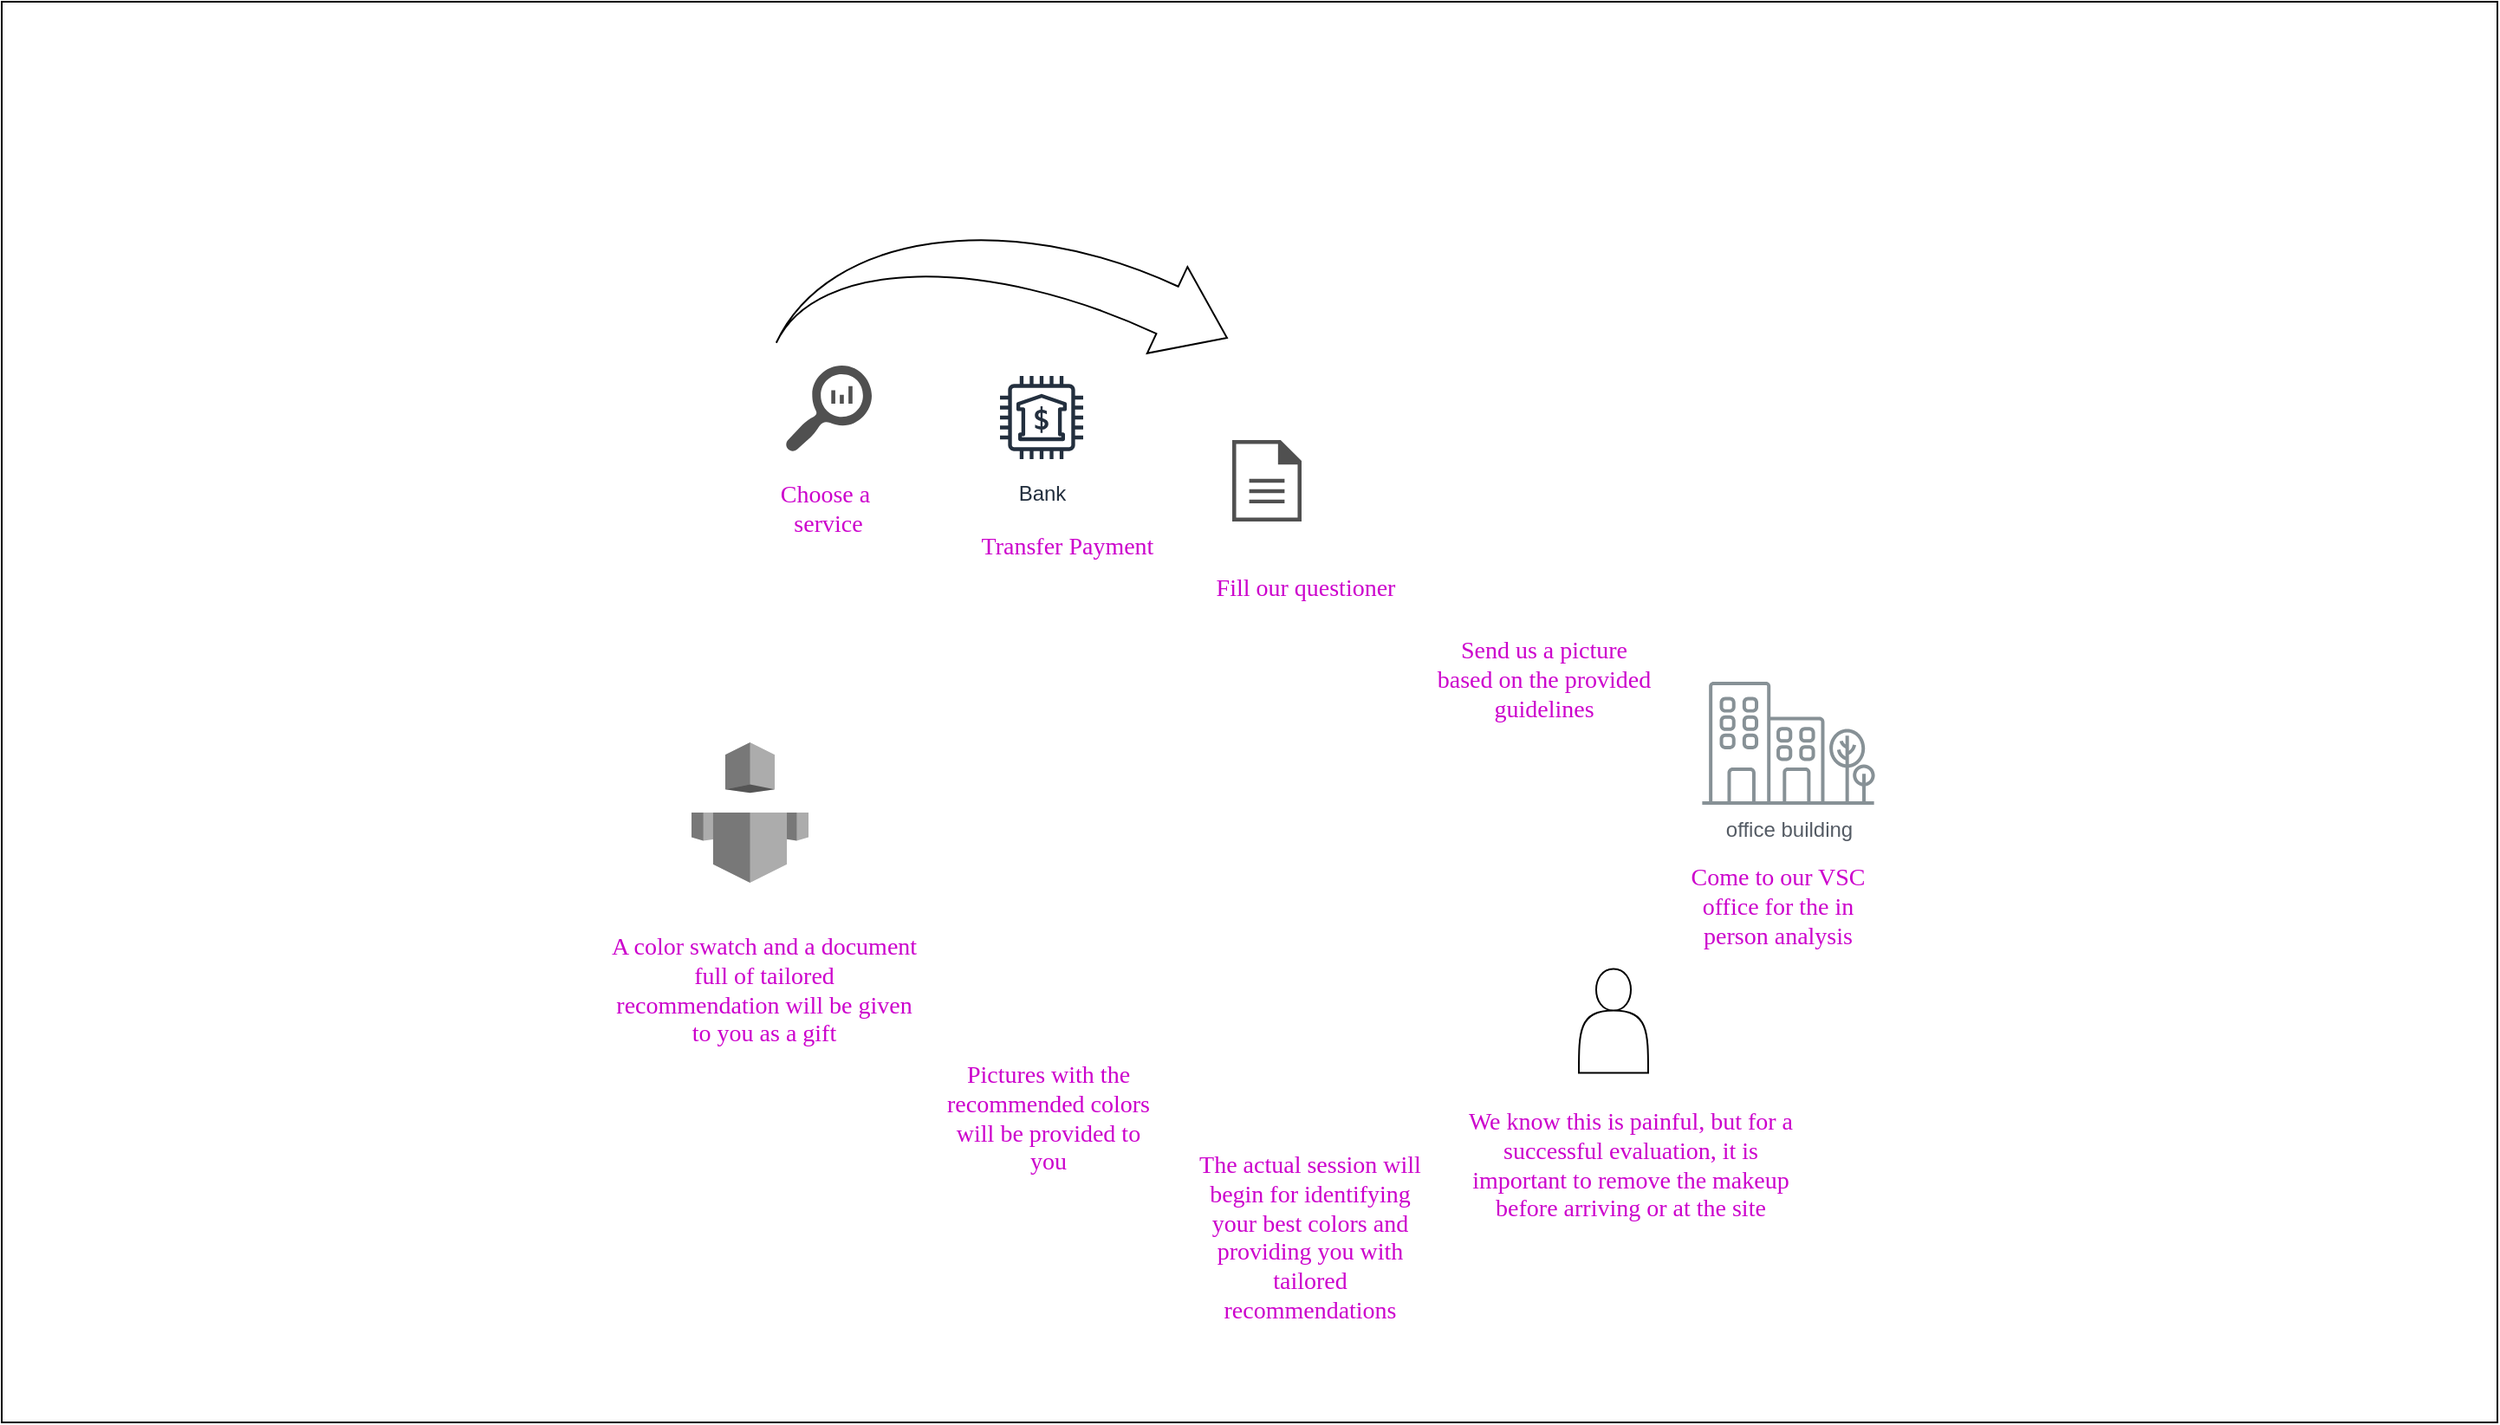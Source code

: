 <mxfile version="24.4.4" type="device">
  <diagram name="Page-1" id="N-wSMDdOLOSTBHaaTA4y">
    <mxGraphModel dx="2612" dy="2225" grid="1" gridSize="10" guides="1" tooltips="1" connect="1" arrows="1" fold="1" page="1" pageScale="1" pageWidth="850" pageHeight="1100" math="0" shadow="0">
      <root>
        <mxCell id="0" />
        <mxCell id="1" parent="0" />
        <mxCell id="Vwv_NTBLOGHmw_-FmrzE-19" value="" style="rounded=0;whiteSpace=wrap;html=1;" parent="1" vertex="1">
          <mxGeometry x="-810" y="-80" width="1440" height="820" as="geometry" />
        </mxCell>
        <mxCell id="Vwv_NTBLOGHmw_-FmrzE-20" value="office building" style="sketch=0;outlineConnect=0;gradientColor=none;fontColor=#545B64;strokeColor=none;fillColor=#879196;dashed=0;verticalLabelPosition=bottom;verticalAlign=top;align=center;html=1;fontSize=12;fontStyle=0;aspect=fixed;shape=mxgraph.aws4.illustration_office_building;pointerEvents=1" parent="1" vertex="1">
          <mxGeometry x="171" y="312.5" width="100" height="71" as="geometry" />
        </mxCell>
        <mxCell id="Vwv_NTBLOGHmw_-FmrzE-21" value="Come to our VSC office for the in person analysis" style="text;html=1;align=center;verticalAlign=top;whiteSpace=wrap;rounded=0;fontSize=14;fontFamily=Comic Sans MS;fontColor=#CC00CC;" parent="1" vertex="1">
          <mxGeometry x="150" y="410.5" width="130" height="40" as="geometry" />
        </mxCell>
        <mxCell id="Vwv_NTBLOGHmw_-FmrzE-22" value="" style="shape=actor;whiteSpace=wrap;html=1;" parent="1" vertex="1">
          <mxGeometry x="100" y="478.25" width="40" height="60" as="geometry" />
        </mxCell>
        <mxCell id="Vwv_NTBLOGHmw_-FmrzE-23" value="We know this is painful, but for a successful evaluation, it is important to remove the makeup before arriving or at the site" style="text;html=1;align=center;verticalAlign=top;whiteSpace=wrap;rounded=0;fontSize=14;fontFamily=Comic Sans MS;fontColor=#CC00CC;" parent="1" vertex="1">
          <mxGeometry x="30" y="551.75" width="200" height="90" as="geometry" />
        </mxCell>
        <mxCell id="Vwv_NTBLOGHmw_-FmrzE-24" value="" style="shape=image;html=1;verticalAlign=top;verticalLabelPosition=bottom;labelBackgroundColor=#ffffff;imageAspect=0;aspect=fixed;image=https://cdn4.iconfinder.com/data/icons/evil-icons-user-interface/64/camera-128.png" parent="1" vertex="1">
          <mxGeometry x="-245" y="449.75" width="78" height="78" as="geometry" />
        </mxCell>
        <mxCell id="Vwv_NTBLOGHmw_-FmrzE-25" value="The actual session will begin for identifying your best colors and providing you with tailored recommendations" style="text;html=1;align=center;verticalAlign=top;whiteSpace=wrap;rounded=0;fontSize=14;fontFamily=Comic Sans MS;fontColor=#CC00CC;" parent="1" vertex="1">
          <mxGeometry x="-120" y="576.75" width="130" height="80" as="geometry" />
        </mxCell>
        <mxCell id="Vwv_NTBLOGHmw_-FmrzE-26" value="" style="shape=image;html=1;verticalAlign=top;verticalLabelPosition=bottom;labelBackgroundColor=#ffffff;imageAspect=0;aspect=fixed;image=https://cdn4.iconfinder.com/data/icons/evil-icons-user-interface/64/camera-128.png" parent="1" vertex="1">
          <mxGeometry x="20" y="192" width="78" height="78" as="geometry" />
        </mxCell>
        <mxCell id="Vwv_NTBLOGHmw_-FmrzE-27" value="Send us a picture based on the provided guidelines" style="text;html=1;align=center;verticalAlign=top;whiteSpace=wrap;rounded=0;fontSize=14;fontFamily=Comic Sans MS;fontColor=#CC00CC;" parent="1" vertex="1">
          <mxGeometry x="15" y="280" width="130" height="80" as="geometry" />
        </mxCell>
        <mxCell id="Vwv_NTBLOGHmw_-FmrzE-28" value="" style="outlineConnect=0;dashed=0;verticalLabelPosition=bottom;verticalAlign=top;align=center;html=1;shape=mxgraph.aws3.mechanical_turk;fillColor=#ACACAC;gradientColor=none;" parent="1" vertex="1">
          <mxGeometry x="-412" y="347.5" width="67.5" height="81" as="geometry" />
        </mxCell>
        <mxCell id="Vwv_NTBLOGHmw_-FmrzE-29" value="" style="shape=image;html=1;verticalAlign=top;verticalLabelPosition=bottom;labelBackgroundColor=#ffffff;imageAspect=0;aspect=fixed;image=https://cdn3.iconfinder.com/data/icons/summertime-6/512/glasses-128.png" parent="1" vertex="1">
          <mxGeometry x="-120" y="478.25" width="128" height="128" as="geometry" />
        </mxCell>
        <mxCell id="Vwv_NTBLOGHmw_-FmrzE-30" value="Pictures with the recommended colors will be provided to you" style="text;html=1;align=center;verticalAlign=top;whiteSpace=wrap;rounded=0;fontSize=14;fontFamily=Comic Sans MS;fontColor=#CC00CC;" parent="1" vertex="1">
          <mxGeometry x="-271" y="525" width="130" height="85" as="geometry" />
        </mxCell>
        <mxCell id="Vwv_NTBLOGHmw_-FmrzE-31" value="A color swatch and a document full of tailored recommendation will be given to you as a gift" style="text;html=1;align=center;verticalAlign=top;whiteSpace=wrap;rounded=0;fontSize=14;fontFamily=Comic Sans MS;fontColor=#CC00CC;" parent="1" vertex="1">
          <mxGeometry x="-460" y="450.5" width="180" height="85" as="geometry" />
        </mxCell>
        <mxCell id="Vwv_NTBLOGHmw_-FmrzE-32" value="" style="sketch=0;pointerEvents=1;shadow=0;dashed=0;html=1;strokeColor=none;labelPosition=center;verticalLabelPosition=bottom;verticalAlign=top;align=center;fillColor=#505050;shape=mxgraph.mscae.oms.log_search" parent="1" vertex="1">
          <mxGeometry x="-358" y="130" width="50" height="50" as="geometry" />
        </mxCell>
        <mxCell id="Vwv_NTBLOGHmw_-FmrzE-34" value="" style="sketch=0;pointerEvents=1;shadow=0;dashed=0;html=1;strokeColor=none;fillColor=#505050;labelPosition=center;verticalLabelPosition=bottom;verticalAlign=top;outlineConnect=0;align=center;shape=mxgraph.office.concepts.document;" parent="1" vertex="1">
          <mxGeometry x="-100" y="173" width="40" height="47" as="geometry" />
        </mxCell>
        <mxCell id="Vwv_NTBLOGHmw_-FmrzE-36" value="&lt;div&gt;Choose a&amp;nbsp;&lt;/div&gt;&lt;div&gt;service&lt;/div&gt;" style="text;html=1;align=center;verticalAlign=top;whiteSpace=wrap;rounded=0;fontSize=14;fontFamily=Comic Sans MS;fontColor=#CC00CC;" parent="1" vertex="1">
          <mxGeometry x="-398" y="190" width="130" height="80" as="geometry" />
        </mxCell>
        <mxCell id="Vwv_NTBLOGHmw_-FmrzE-37" value="&lt;div&gt;Fill our questioner&lt;/div&gt;" style="text;html=1;align=center;verticalAlign=top;whiteSpace=wrap;rounded=0;fontSize=14;fontFamily=Comic Sans MS;fontColor=#CC00CC;" parent="1" vertex="1">
          <mxGeometry x="-130" y="243.5" width="145" height="102" as="geometry" />
        </mxCell>
        <mxCell id="Vwv_NTBLOGHmw_-FmrzE-38" value="Bank" style="sketch=0;outlineConnect=0;fontColor=#232F3E;gradientColor=none;strokeColor=#232F3E;fillColor=#ffffff;dashed=0;verticalLabelPosition=bottom;verticalAlign=top;align=center;html=1;fontSize=12;fontStyle=0;aspect=fixed;shape=mxgraph.aws4.resourceIcon;resIcon=mxgraph.aws4.bank;" parent="1" vertex="1">
          <mxGeometry x="-240" y="130" width="60" height="60" as="geometry" />
        </mxCell>
        <mxCell id="Vwv_NTBLOGHmw_-FmrzE-39" value="Transfer Payment" style="text;html=1;align=center;verticalAlign=top;whiteSpace=wrap;rounded=0;fontSize=14;fontFamily=Comic Sans MS;fontColor=#CC00CC;" parent="1" vertex="1">
          <mxGeometry x="-260" y="220" width="130" height="80" as="geometry" />
        </mxCell>
        <mxCell id="VJHsliQ4wrq-1c2ZO1ZM-2" value="" style="html=1;shadow=0;dashed=0;align=center;verticalAlign=middle;shape=mxgraph.arrows2.jumpInArrow;dy=15;dx=38;arrowHead=55;rotation=25;" vertex="1" parent="1">
          <mxGeometry x="-344.5" y="33" width="234.5" height="140" as="geometry" />
        </mxCell>
      </root>
    </mxGraphModel>
  </diagram>
</mxfile>
